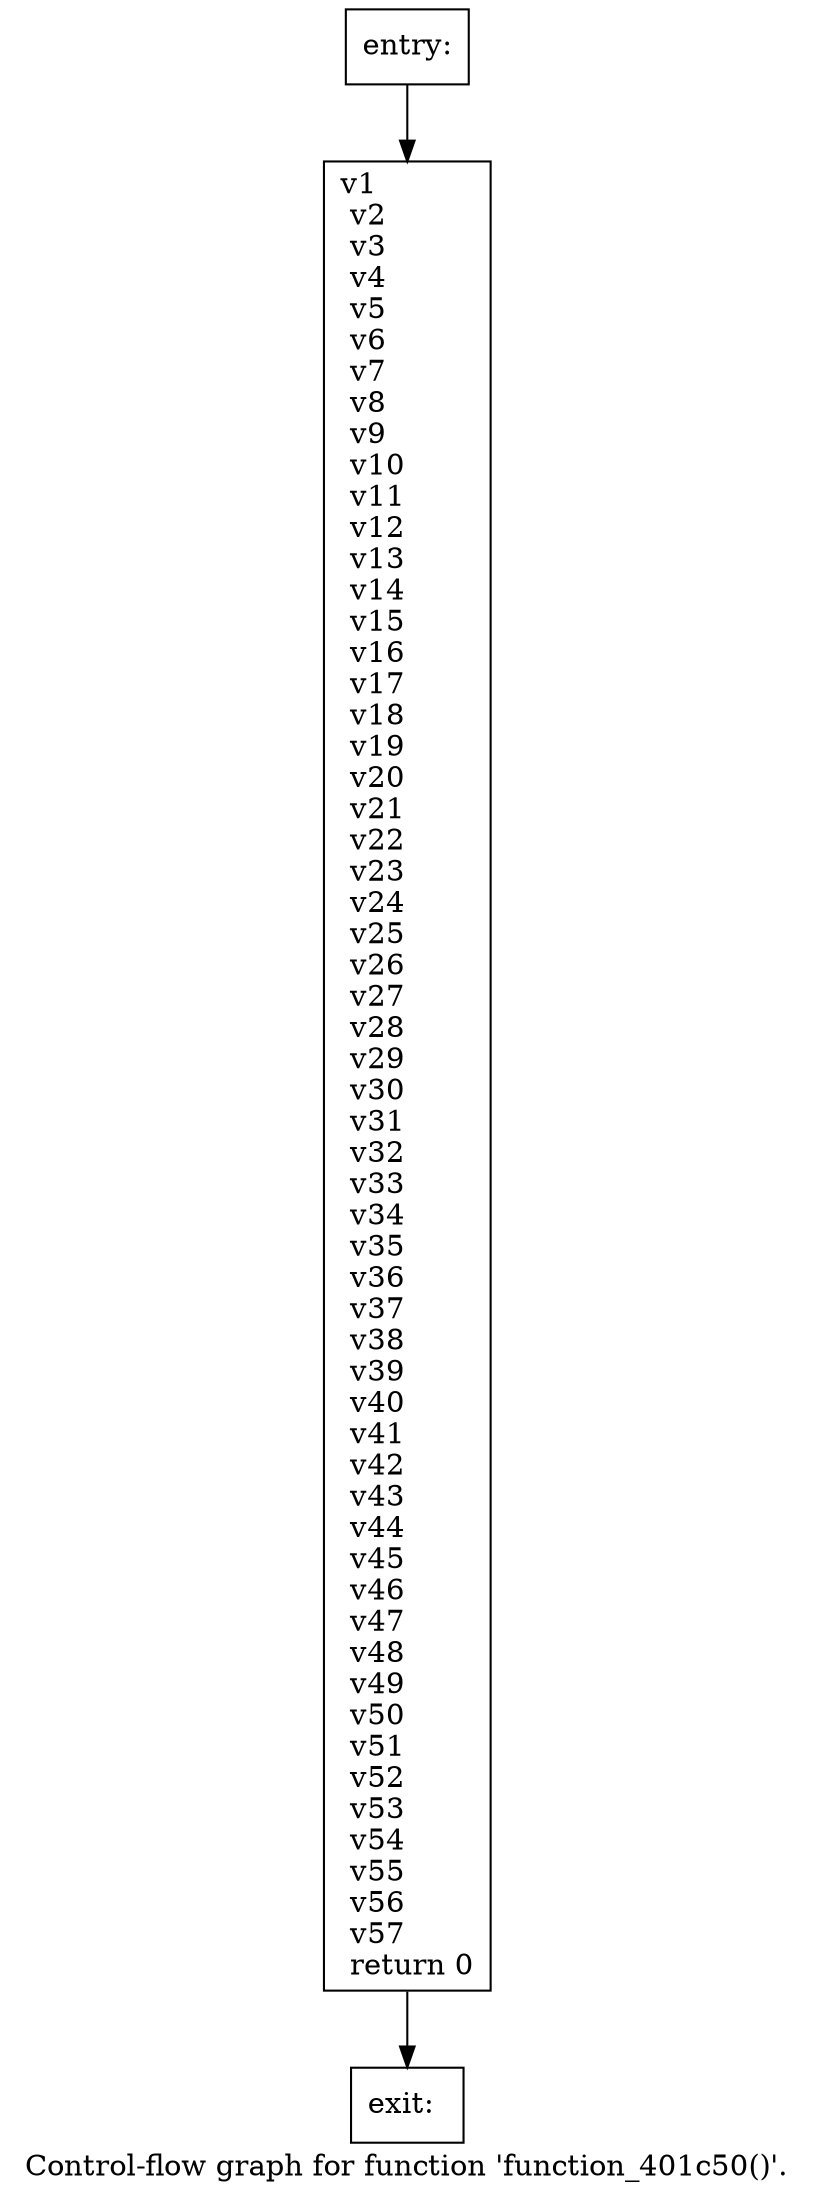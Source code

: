 digraph "Control-flow graph for function 'function_401c50()'." {
  label="Control-flow graph for function 'function_401c50()'.";
  node [shape=record];

  Node000001DDBF40E500 [label="{entry:\l}"];
  Node000001DDBF40E500 -> Node000001DDBF40FF40;
  Node000001DDBF40FF40 [label="{  v1\l  v2\l  v3\l  v4\l  v5\l  v6\l  v7\l  v8\l  v9\l  v10\l  v11\l  v12\l  v13\l  v14\l  v15\l  v16\l  v17\l  v18\l  v19\l  v20\l  v21\l  v22\l  v23\l  v24\l  v25\l  v26\l  v27\l  v28\l  v29\l  v30\l  v31\l  v32\l  v33\l  v34\l  v35\l  v36\l  v37\l  v38\l  v39\l  v40\l  v41\l  v42\l  v43\l  v44\l  v45\l  v46\l  v47\l  v48\l  v49\l  v50\l  v51\l  v52\l  v53\l  v54\l  v55\l  v56\l  v57\l  return 0\l}"];
  Node000001DDBF40FF40 -> Node000001DDBF40E5E0;
  Node000001DDBF40E5E0 [label="{exit:\l}"];

}
